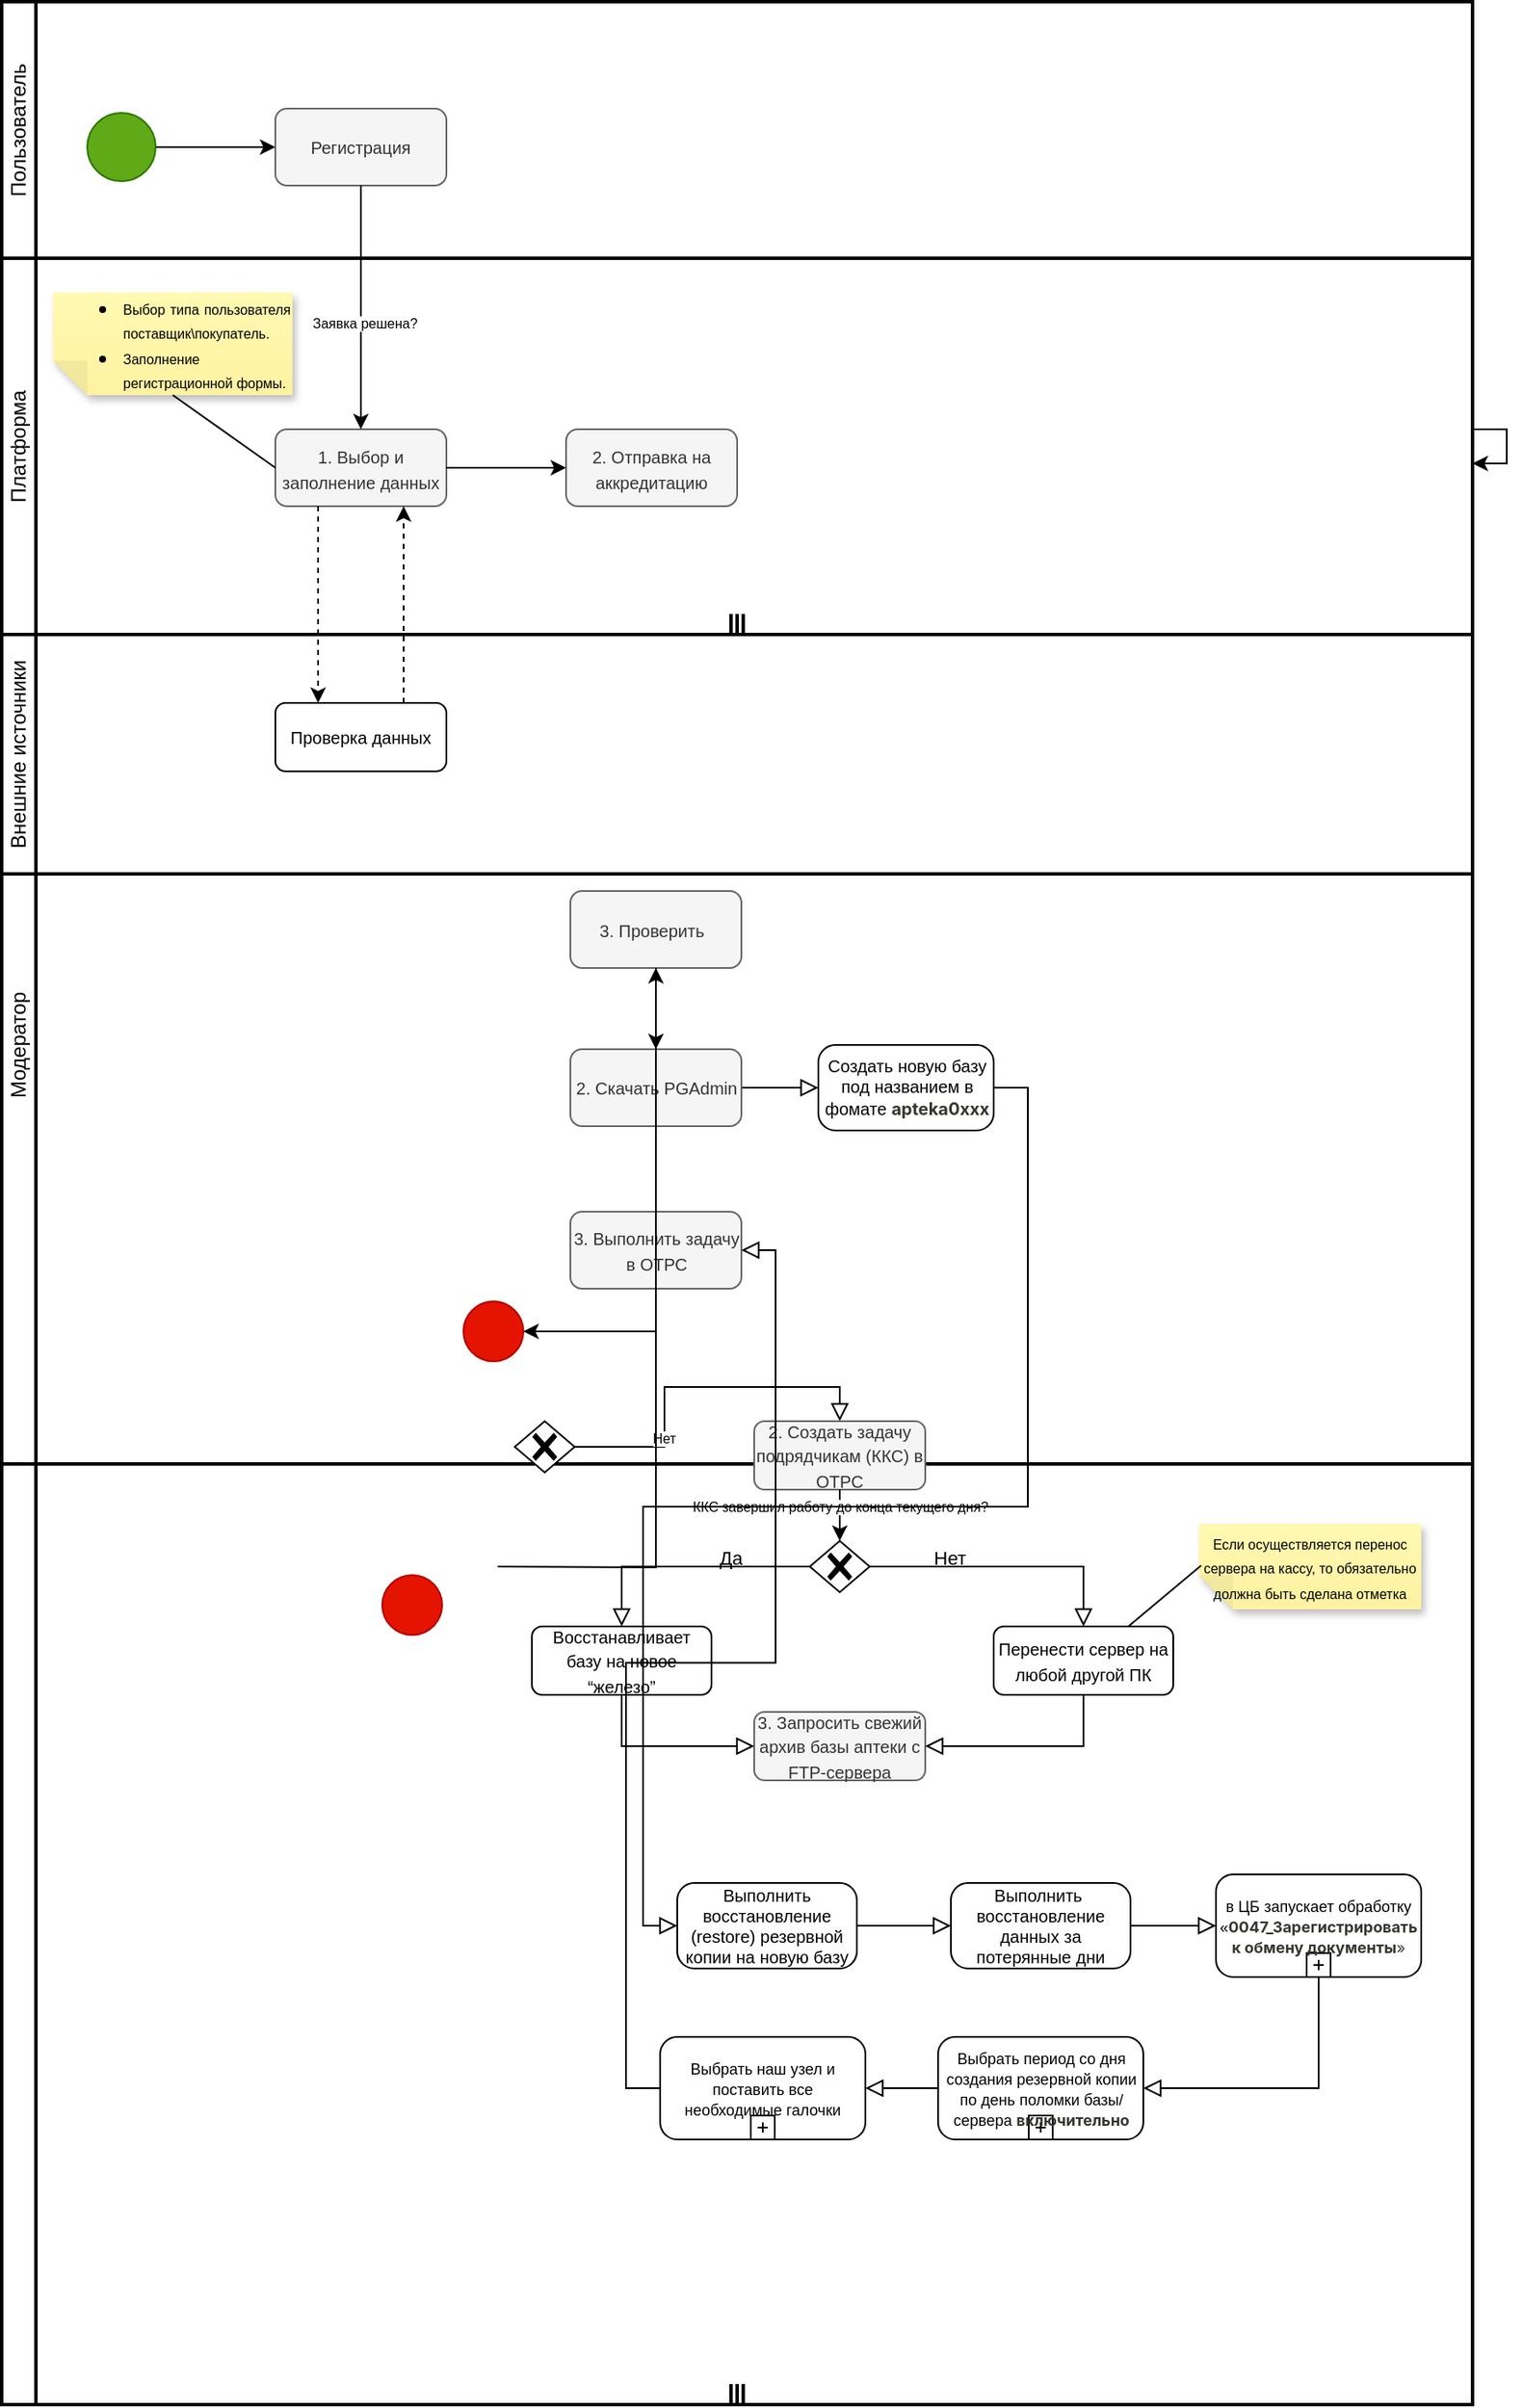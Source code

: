 <mxfile version="20.8.20" type="github">
  <diagram id="C5RBs43oDa-KdzZeNtuy" name="Page-1">
    <mxGraphModel dx="1050" dy="549" grid="1" gridSize="10" guides="1" tooltips="1" connect="1" arrows="1" fold="1" page="1" pageScale="1" pageWidth="827" pageHeight="1169" math="0" shadow="0">
      <root>
        <mxCell id="WIyWlLk6GJQsqaUBKTNV-0" />
        <mxCell id="WIyWlLk6GJQsqaUBKTNV-1" parent="WIyWlLk6GJQsqaUBKTNV-0" />
        <mxCell id="YFnsuhwOAYmH7LEvqakk-98" value="" style="shape=mxgraph.bpmn.swimlane;html=1;startSize=20;horizontal=0;swimlaneLine=1;collapsible=0;fontStyle=0;swimlaneFillColor=#ffffff;strokeWidth=2;isCollection=1;whiteSpace=wrap;" vertex="1" parent="WIyWlLk6GJQsqaUBKTNV-1">
          <mxGeometry x="40" y="895" width="860" height="550" as="geometry" />
        </mxCell>
        <mxCell id="YFnsuhwOAYmH7LEvqakk-201" value="" style="swimlane;html=1;startSize=20;fontStyle=0;collapsible=0;horizontal=0;swimlaneLine=1;swimlaneFillColor=#ffffff;strokeWidth=2;whiteSpace=wrap;" vertex="1" parent="WIyWlLk6GJQsqaUBKTNV-1">
          <mxGeometry x="40" y="550" width="860" height="345" as="geometry" />
        </mxCell>
        <UserObject label="Модератор" placeholders="1" name="Variable" id="YFnsuhwOAYmH7LEvqakk-203">
          <mxCell style="text;html=1;strokeColor=none;fillColor=none;align=center;verticalAlign=middle;whiteSpace=wrap;overflow=hidden;rotation=-90;" vertex="1" parent="YFnsuhwOAYmH7LEvqakk-201">
            <mxGeometry x="-30" y="90" width="80" height="20" as="geometry" />
          </mxCell>
        </UserObject>
        <mxCell id="YFnsuhwOAYmH7LEvqakk-167" value="&lt;span style=&quot;font-size: 10px;&quot;&gt;3. Проверить&amp;nbsp;&amp;nbsp;&lt;/span&gt;" style="rounded=1;whiteSpace=wrap;html=1;fontSize=12;glass=0;strokeWidth=1;shadow=0;fillColor=#f5f5f5;fontColor=#333333;strokeColor=#666666;" vertex="1" parent="YFnsuhwOAYmH7LEvqakk-201">
          <mxGeometry x="332.5" y="10" width="100" height="45" as="geometry" />
        </mxCell>
        <mxCell id="YFnsuhwOAYmH7LEvqakk-168" value="&lt;font style=&quot;font-size: 10px;&quot;&gt;Создать новую базу под названием в фомате &lt;strong style=&quot;box-sizing: border-box; -webkit-print-color-adjust: exact; color: rgb(55, 53, 47); font-family: ui-sans-serif, -apple-system, BlinkMacSystemFont, &amp;quot;Segoe UI&amp;quot;, Helvetica, &amp;quot;Apple Color Emoji&amp;quot;, Arial, sans-serif, &amp;quot;Segoe UI Emoji&amp;quot;, &amp;quot;Segoe UI Symbol&amp;quot;; text-align: left;&quot;&gt;apteka0xxx&lt;/strong&gt;&lt;/font&gt;" style="points=[[0.25,0,0],[0.5,0,0],[0.75,0,0],[1,0.25,0],[1,0.5,0],[1,0.75,0],[0.75,1,0],[0.5,1,0],[0.25,1,0],[0,0.75,0],[0,0.5,0],[0,0.25,0]];shape=mxgraph.bpmn.task;whiteSpace=wrap;rectStyle=rounded;size=10;html=1;taskMarker=abstract;fontSize=10;" vertex="1" parent="YFnsuhwOAYmH7LEvqakk-201">
          <mxGeometry x="477.5" y="100" width="102.5" height="50" as="geometry" />
        </mxCell>
        <mxCell id="YFnsuhwOAYmH7LEvqakk-169" value="" style="edgeStyle=orthogonalEdgeStyle;rounded=0;orthogonalLoop=1;jettySize=auto;html=1;fontSize=10;entryX=0.5;entryY=0;entryDx=0;entryDy=0;exitX=0.5;exitY=1;exitDx=0;exitDy=0;" edge="1" parent="YFnsuhwOAYmH7LEvqakk-201" source="YFnsuhwOAYmH7LEvqakk-167" target="YFnsuhwOAYmH7LEvqakk-183">
          <mxGeometry relative="1" as="geometry" />
        </mxCell>
        <mxCell id="YFnsuhwOAYmH7LEvqakk-170" value="" style="edgeStyle=orthogonalEdgeStyle;rounded=0;html=1;jettySize=auto;orthogonalLoop=1;fontSize=11;endArrow=block;endFill=0;endSize=8;strokeWidth=1;shadow=0;labelBackgroundColor=none;entryX=0;entryY=0.5;entryDx=0;entryDy=0;exitX=1;exitY=0.5;exitDx=0;exitDy=0;entryPerimeter=0;" edge="1" parent="YFnsuhwOAYmH7LEvqakk-201" source="YFnsuhwOAYmH7LEvqakk-183" target="YFnsuhwOAYmH7LEvqakk-168">
          <mxGeometry x="-0.303" y="-10" relative="1" as="geometry">
            <mxPoint as="offset" />
            <mxPoint x="392.5" y="80" as="sourcePoint" />
            <mxPoint x="392.5" y="120" as="targetPoint" />
          </mxGeometry>
        </mxCell>
        <mxCell id="YFnsuhwOAYmH7LEvqakk-181" value="&lt;font style=&quot;font-size: 10px;&quot;&gt;3. Выполнить&amp;nbsp;задачу в ОТРС&lt;/font&gt;" style="rounded=1;whiteSpace=wrap;html=1;fontSize=12;glass=0;strokeWidth=1;shadow=0;fillColor=#f5f5f5;fontColor=#333333;strokeColor=#666666;" vertex="1" parent="YFnsuhwOAYmH7LEvqakk-201">
          <mxGeometry x="332.5" y="197.5" width="100" height="45" as="geometry" />
        </mxCell>
        <mxCell id="YFnsuhwOAYmH7LEvqakk-183" value="&lt;font style=&quot;font-size: 10px;&quot;&gt;2.&amp;nbsp;Скачать&amp;nbsp;PGAdmin&lt;/font&gt;" style="rounded=1;whiteSpace=wrap;html=1;fontSize=12;glass=0;strokeWidth=1;shadow=0;fillColor=#f5f5f5;fontColor=#333333;strokeColor=#666666;" vertex="1" parent="YFnsuhwOAYmH7LEvqakk-201">
          <mxGeometry x="332.5" y="102.5" width="100" height="45" as="geometry" />
        </mxCell>
        <mxCell id="YFnsuhwOAYmH7LEvqakk-184" style="edgeStyle=orthogonalEdgeStyle;rounded=0;orthogonalLoop=1;jettySize=auto;html=1;entryX=1;entryY=0.5;entryDx=0;entryDy=0;entryPerimeter=0;fontSize=10;exitX=0.5;exitY=1;exitDx=0;exitDy=0;" edge="1" parent="YFnsuhwOAYmH7LEvqakk-201" source="YFnsuhwOAYmH7LEvqakk-181" target="YFnsuhwOAYmH7LEvqakk-185">
          <mxGeometry relative="1" as="geometry">
            <mxPoint x="295" y="210" as="sourcePoint" />
          </mxGeometry>
        </mxCell>
        <mxCell id="YFnsuhwOAYmH7LEvqakk-185" value="" style="points=[[0.145,0.145,0],[0.5,0,0],[0.855,0.145,0],[1,0.5,0],[0.855,0.855,0],[0.5,1,0],[0.145,0.855,0],[0,0.5,0]];shape=mxgraph.bpmn.event;html=1;verticalLabelPosition=bottom;labelBackgroundColor=#ffffff;verticalAlign=top;align=center;perimeter=ellipsePerimeter;outlineConnect=0;aspect=fixed;outline=standard;symbol=general;fillColor=#e51400;fontColor=#ffffff;strokeColor=#B20000;" vertex="1" parent="YFnsuhwOAYmH7LEvqakk-201">
          <mxGeometry x="270" y="250" width="35" height="35" as="geometry" />
        </mxCell>
        <mxCell id="YFnsuhwOAYmH7LEvqakk-190" value="" style="swimlane;html=1;startSize=20;fontStyle=0;collapsible=0;horizontal=0;swimlaneLine=1;swimlaneFillColor=#ffffff;strokeWidth=2;whiteSpace=wrap;" vertex="1" parent="WIyWlLk6GJQsqaUBKTNV-1">
          <mxGeometry x="40" y="410" width="860" height="140" as="geometry" />
        </mxCell>
        <mxCell id="YFnsuhwOAYmH7LEvqakk-106" value="&lt;font style=&quot;font-size: 10px;&quot;&gt;Проверка данных&lt;/font&gt;" style="rounded=1;whiteSpace=wrap;html=1;fontSize=12;glass=0;strokeWidth=1;shadow=0;" vertex="1" parent="YFnsuhwOAYmH7LEvqakk-190">
          <mxGeometry x="160" y="40" width="100" height="40" as="geometry" />
        </mxCell>
        <UserObject label="Внешние источники" placeholders="1" name="Variable" id="YFnsuhwOAYmH7LEvqakk-202">
          <mxCell style="text;html=1;strokeColor=none;fillColor=none;align=center;verticalAlign=middle;whiteSpace=wrap;overflow=hidden;rotation=-90;" vertex="1" parent="YFnsuhwOAYmH7LEvqakk-190">
            <mxGeometry x="-55" y="60" width="130" height="20" as="geometry" />
          </mxCell>
        </UserObject>
        <mxCell id="YFnsuhwOAYmH7LEvqakk-93" value="" style="swimlane;html=1;startSize=20;fontStyle=0;collapsible=0;horizontal=0;swimlaneLine=1;swimlaneFillColor=#ffffff;strokeWidth=2;whiteSpace=wrap;" vertex="1" parent="WIyWlLk6GJQsqaUBKTNV-1">
          <mxGeometry x="40" y="40" width="860" height="150" as="geometry" />
        </mxCell>
        <mxCell id="YFnsuhwOAYmH7LEvqakk-94" style="edgeStyle=orthogonalEdgeStyle;rounded=0;orthogonalLoop=1;jettySize=auto;html=1;entryX=0;entryY=0.5;entryDx=0;entryDy=0;" edge="1" parent="YFnsuhwOAYmH7LEvqakk-93" source="YFnsuhwOAYmH7LEvqakk-95" target="YFnsuhwOAYmH7LEvqakk-96">
          <mxGeometry relative="1" as="geometry">
            <mxPoint x="150" y="85" as="targetPoint" />
          </mxGeometry>
        </mxCell>
        <mxCell id="YFnsuhwOAYmH7LEvqakk-95" value="" style="points=[[0.145,0.145,0],[0.5,0,0],[0.855,0.145,0],[1,0.5,0],[0.855,0.855,0],[0.5,1,0],[0.145,0.855,0],[0,0.5,0]];shape=mxgraph.bpmn.event;html=1;verticalLabelPosition=bottom;labelBackgroundColor=#ffffff;verticalAlign=top;align=center;perimeter=ellipsePerimeter;outlineConnect=0;aspect=fixed;outline=standard;symbol=general;fillColor=#60a917;fontColor=#ffffff;strokeColor=#2D7600;" vertex="1" parent="YFnsuhwOAYmH7LEvqakk-93">
          <mxGeometry x="50" y="65" width="40" height="40" as="geometry" />
        </mxCell>
        <mxCell id="YFnsuhwOAYmH7LEvqakk-96" value="&lt;font style=&quot;font-size: 10px;&quot;&gt;Регистрация&lt;/font&gt;" style="rounded=1;whiteSpace=wrap;html=1;fontSize=12;glass=0;strokeWidth=1;shadow=0;fillColor=#f5f5f5;fontColor=#333333;strokeColor=#666666;" vertex="1" parent="YFnsuhwOAYmH7LEvqakk-93">
          <mxGeometry x="160" y="62.5" width="100" height="45" as="geometry" />
        </mxCell>
        <UserObject label="Пользователь" placeholders="1" name="Variable" id="YFnsuhwOAYmH7LEvqakk-187">
          <mxCell style="text;html=1;strokeColor=none;fillColor=none;align=center;verticalAlign=middle;whiteSpace=wrap;overflow=hidden;rotation=-90;" vertex="1" parent="YFnsuhwOAYmH7LEvqakk-93">
            <mxGeometry x="-30" y="65" width="80" height="20" as="geometry" />
          </mxCell>
        </UserObject>
        <mxCell id="YFnsuhwOAYmH7LEvqakk-97" value="" style="shape=mxgraph.bpmn.swimlane;html=1;startSize=20;horizontal=0;swimlaneLine=1;collapsible=0;fontStyle=0;swimlaneFillColor=#ffffff;strokeWidth=2;isCollection=1;whiteSpace=wrap;" vertex="1" parent="WIyWlLk6GJQsqaUBKTNV-1">
          <mxGeometry x="40" y="190" width="860" height="220" as="geometry" />
        </mxCell>
        <mxCell id="YFnsuhwOAYmH7LEvqakk-99" value="&lt;span style=&quot;font-size: 10px;&quot;&gt;1. Выбор и заполнение данных&lt;/span&gt;" style="rounded=1;whiteSpace=wrap;html=1;fontSize=12;glass=0;strokeWidth=1;shadow=0;fillColor=#f5f5f5;fontColor=#333333;strokeColor=#666666;" vertex="1" parent="WIyWlLk6GJQsqaUBKTNV-1">
          <mxGeometry x="200" y="290" width="100" height="45" as="geometry" />
        </mxCell>
        <mxCell id="YFnsuhwOAYmH7LEvqakk-100" value="" style="rounded=0;html=1;jettySize=auto;orthogonalLoop=1;fontSize=11;endArrow=block;endFill=0;endSize=8;strokeWidth=1;shadow=0;labelBackgroundColor=none;edgeStyle=orthogonalEdgeStyle;exitX=1;exitY=0.5;exitDx=0;exitDy=0;exitPerimeter=0;entryX=0.5;entryY=0;entryDx=0;entryDy=0;" edge="1" parent="WIyWlLk6GJQsqaUBKTNV-1" source="YFnsuhwOAYmH7LEvqakk-110" target="YFnsuhwOAYmH7LEvqakk-107">
          <mxGeometry relative="1" as="geometry" />
        </mxCell>
        <mxCell id="YFnsuhwOAYmH7LEvqakk-101" value="Нет" style="edgeLabel;html=1;align=center;verticalAlign=middle;resizable=0;points=[];fontSize=8;" vertex="1" connectable="0" parent="YFnsuhwOAYmH7LEvqakk-100">
          <mxGeometry x="-0.446" y="1" relative="1" as="geometry">
            <mxPoint as="offset" />
          </mxGeometry>
        </mxCell>
        <mxCell id="YFnsuhwOAYmH7LEvqakk-102" value="&lt;font style=&quot;font-size: 10px;&quot;&gt;Восстанавливает базу на новое “железо”&lt;/font&gt;" style="rounded=1;whiteSpace=wrap;html=1;fontSize=12;glass=0;strokeWidth=1;shadow=0;" vertex="1" parent="WIyWlLk6GJQsqaUBKTNV-1">
          <mxGeometry x="350" y="990" width="105" height="40" as="geometry" />
        </mxCell>
        <mxCell id="YFnsuhwOAYmH7LEvqakk-103" value="Да" style="edgeStyle=orthogonalEdgeStyle;rounded=0;html=1;jettySize=auto;orthogonalLoop=1;fontSize=11;endArrow=block;endFill=0;endSize=8;strokeWidth=1;shadow=0;labelBackgroundColor=none;exitX=0;exitY=0.5;exitDx=0;exitDy=0;exitPerimeter=0;entryX=0.5;entryY=0;entryDx=0;entryDy=0;" edge="1" parent="WIyWlLk6GJQsqaUBKTNV-1" source="YFnsuhwOAYmH7LEvqakk-116" target="YFnsuhwOAYmH7LEvqakk-102">
          <mxGeometry x="-0.357" y="-5" relative="1" as="geometry">
            <mxPoint as="offset" />
          </mxGeometry>
        </mxCell>
        <mxCell id="YFnsuhwOAYmH7LEvqakk-107" value="&lt;font style=&quot;font-size: 10px;&quot;&gt;2. Создать задачу подрядчикам (ККС) в ОТРС&lt;/font&gt;" style="rounded=1;whiteSpace=wrap;html=1;fontSize=12;glass=0;strokeWidth=1;shadow=0;fillColor=#f5f5f5;fontColor=#333333;strokeColor=#666666;" vertex="1" parent="WIyWlLk6GJQsqaUBKTNV-1">
          <mxGeometry x="480" y="870" width="100" height="40" as="geometry" />
        </mxCell>
        <mxCell id="YFnsuhwOAYmH7LEvqakk-111" value="&lt;div style=&quot;text-align: justify;&quot;&gt;&lt;ul&gt;&lt;li&gt;&lt;span style=&quot;background-color: initial;&quot;&gt;&lt;font style=&quot;font-size: 8px;&quot;&gt;Выбор типа пользователя поставщик\покупатель.&lt;/font&gt;&lt;/span&gt;&lt;/li&gt;&lt;li&gt;&lt;span style=&quot;background-color: initial;&quot;&gt;&lt;font style=&quot;font-size: 8px;&quot;&gt;Заполнение регистрационной формы.&lt;/font&gt;&lt;/span&gt;&lt;/li&gt;&lt;/ul&gt;&lt;/div&gt;" style="shape=note;whiteSpace=wrap;html=1;backgroundOutline=1;fontColor=#000000;darkOpacity=0.05;fillColor=#FFF9B2;strokeColor=none;fillStyle=solid;direction=west;gradientDirection=north;gradientColor=#FFF2A1;shadow=1;size=20;pointerEvents=1;" vertex="1" parent="WIyWlLk6GJQsqaUBKTNV-1">
          <mxGeometry x="70" y="210" width="140" height="60" as="geometry" />
        </mxCell>
        <mxCell id="YFnsuhwOAYmH7LEvqakk-112" value="" style="endArrow=none;html=1;rounded=0;fontSize=8;entryX=0;entryY=0;entryDx=70;entryDy=0;entryPerimeter=0;exitX=0;exitY=0.5;exitDx=0;exitDy=0;" edge="1" parent="WIyWlLk6GJQsqaUBKTNV-1" source="YFnsuhwOAYmH7LEvqakk-99" target="YFnsuhwOAYmH7LEvqakk-111">
          <mxGeometry width="50" height="50" relative="1" as="geometry">
            <mxPoint x="340" y="370" as="sourcePoint" />
            <mxPoint x="390" y="320" as="targetPoint" />
            <Array as="points" />
          </mxGeometry>
        </mxCell>
        <mxCell id="YFnsuhwOAYmH7LEvqakk-113" value="" style="points=[[0.145,0.145,0],[0.5,0,0],[0.855,0.145,0],[1,0.5,0],[0.855,0.855,0],[0.5,1,0],[0.145,0.855,0],[0,0.5,0]];shape=mxgraph.bpmn.event;html=1;verticalLabelPosition=bottom;labelBackgroundColor=#ffffff;verticalAlign=top;align=center;perimeter=ellipsePerimeter;outlineConnect=0;aspect=fixed;outline=standard;symbol=general;fillColor=#e51400;fontColor=#ffffff;strokeColor=#B20000;" vertex="1" parent="WIyWlLk6GJQsqaUBKTNV-1">
          <mxGeometry x="262.5" y="960" width="35" height="35" as="geometry" />
        </mxCell>
        <mxCell id="YFnsuhwOAYmH7LEvqakk-116" value="" style="points=[[0.25,0.25,0],[0.5,0,0],[0.75,0.25,0],[1,0.5,0],[0.75,0.75,0],[0.5,1,0],[0.25,0.75,0],[0,0.5,0]];shape=mxgraph.bpmn.gateway2;html=1;verticalLabelPosition=bottom;labelBackgroundColor=#ffffff;verticalAlign=top;align=center;perimeter=rhombusPerimeter;outlineConnect=0;outline=none;symbol=none;gwType=exclusive;" vertex="1" parent="WIyWlLk6GJQsqaUBKTNV-1">
          <mxGeometry x="512.5" y="940" width="35" height="30" as="geometry" />
        </mxCell>
        <mxCell id="YFnsuhwOAYmH7LEvqakk-117" value="" style="edgeStyle=orthogonalEdgeStyle;rounded=0;orthogonalLoop=1;jettySize=auto;html=1;fontSize=8;entryX=0.5;entryY=0;entryDx=0;entryDy=0;entryPerimeter=0;exitX=0.5;exitY=1;exitDx=0;exitDy=0;" edge="1" parent="WIyWlLk6GJQsqaUBKTNV-1" source="YFnsuhwOAYmH7LEvqakk-107" target="YFnsuhwOAYmH7LEvqakk-116">
          <mxGeometry relative="1" as="geometry">
            <mxPoint x="420" y="830" as="sourcePoint" />
            <mxPoint x="420" y="870" as="targetPoint" />
            <Array as="points" />
          </mxGeometry>
        </mxCell>
        <mxCell id="YFnsuhwOAYmH7LEvqakk-118" value="ККС&amp;nbsp;завершил работу до конца текущего дня?" style="edgeLabel;html=1;align=center;verticalAlign=middle;resizable=0;points=[];fontSize=8;" vertex="1" connectable="0" parent="YFnsuhwOAYmH7LEvqakk-117">
          <mxGeometry x="0.139" y="1" relative="1" as="geometry">
            <mxPoint x="-1" y="-7" as="offset" />
          </mxGeometry>
        </mxCell>
        <mxCell id="YFnsuhwOAYmH7LEvqakk-119" value="&lt;font style=&quot;font-size: 10px;&quot;&gt;Перенести сервер на любой другой ПК&lt;/font&gt;" style="rounded=1;whiteSpace=wrap;html=1;fontSize=12;glass=0;strokeWidth=1;shadow=0;" vertex="1" parent="WIyWlLk6GJQsqaUBKTNV-1">
          <mxGeometry x="620" y="990" width="105" height="40" as="geometry" />
        </mxCell>
        <mxCell id="YFnsuhwOAYmH7LEvqakk-120" value="Нет" style="edgeStyle=orthogonalEdgeStyle;rounded=0;html=1;jettySize=auto;orthogonalLoop=1;fontSize=11;endArrow=block;endFill=0;endSize=8;strokeWidth=1;shadow=0;labelBackgroundColor=none;exitX=1;exitY=0.5;exitDx=0;exitDy=0;exitPerimeter=0;entryX=0.5;entryY=0;entryDx=0;entryDy=0;" edge="1" parent="WIyWlLk6GJQsqaUBKTNV-1" source="YFnsuhwOAYmH7LEvqakk-116" target="YFnsuhwOAYmH7LEvqakk-119">
          <mxGeometry x="-0.428" y="5" relative="1" as="geometry">
            <mxPoint as="offset" />
            <mxPoint x="535" y="1035" as="sourcePoint" />
            <mxPoint x="413" y="1060" as="targetPoint" />
          </mxGeometry>
        </mxCell>
        <mxCell id="YFnsuhwOAYmH7LEvqakk-121" value="&lt;font style=&quot;font-size: 8px;&quot;&gt;Если осуществляется перенос сервера на кассу, то обязательно должна быть сделана отметка&lt;/font&gt;&lt;div style=&quot;text-align: justify;&quot;&gt;&lt;/div&gt;" style="shape=note;whiteSpace=wrap;html=1;backgroundOutline=1;fontColor=#000000;darkOpacity=0.05;fillColor=#FFF9B2;strokeColor=none;fillStyle=solid;direction=west;gradientDirection=north;gradientColor=#FFF2A1;shadow=1;size=20;pointerEvents=1;" vertex="1" parent="WIyWlLk6GJQsqaUBKTNV-1">
          <mxGeometry x="740" y="930" width="130" height="50" as="geometry" />
        </mxCell>
        <mxCell id="YFnsuhwOAYmH7LEvqakk-122" value="" style="endArrow=none;html=1;rounded=0;fontSize=8;exitX=0.75;exitY=0;exitDx=0;exitDy=0;entryX=0.99;entryY=0.512;entryDx=0;entryDy=0;entryPerimeter=0;" edge="1" parent="WIyWlLk6GJQsqaUBKTNV-1" source="YFnsuhwOAYmH7LEvqakk-119" target="YFnsuhwOAYmH7LEvqakk-121">
          <mxGeometry width="50" height="50" relative="1" as="geometry">
            <mxPoint x="735" y="1015" as="sourcePoint" />
            <mxPoint x="760" y="970" as="targetPoint" />
            <Array as="points" />
          </mxGeometry>
        </mxCell>
        <mxCell id="YFnsuhwOAYmH7LEvqakk-124" value="&lt;font style=&quot;font-size: 10px;&quot;&gt;&lt;font style=&quot;&quot;&gt;3. Запросить&amp;nbsp;&lt;/font&gt;свежий архив базы аптеки с FTP-сервера&lt;/font&gt;" style="rounded=1;whiteSpace=wrap;html=1;fontSize=12;glass=0;strokeWidth=1;shadow=0;fillColor=#f5f5f5;fontColor=#333333;strokeColor=#666666;" vertex="1" parent="WIyWlLk6GJQsqaUBKTNV-1">
          <mxGeometry x="480" y="1040" width="100" height="40" as="geometry" />
        </mxCell>
        <mxCell id="YFnsuhwOAYmH7LEvqakk-126" value="" style="edgeStyle=orthogonalEdgeStyle;rounded=0;html=1;jettySize=auto;orthogonalLoop=1;fontSize=11;endArrow=block;endFill=0;endSize=8;strokeWidth=1;shadow=0;labelBackgroundColor=none;exitX=0.5;exitY=1;exitDx=0;exitDy=0;entryX=0;entryY=0.5;entryDx=0;entryDy=0;" edge="1" parent="WIyWlLk6GJQsqaUBKTNV-1" source="YFnsuhwOAYmH7LEvqakk-102" target="YFnsuhwOAYmH7LEvqakk-124">
          <mxGeometry x="-0.303" y="-10" relative="1" as="geometry">
            <mxPoint as="offset" />
            <mxPoint x="515" y="975" as="sourcePoint" />
            <mxPoint x="413" y="1000" as="targetPoint" />
          </mxGeometry>
        </mxCell>
        <mxCell id="YFnsuhwOAYmH7LEvqakk-127" value="" style="edgeStyle=orthogonalEdgeStyle;rounded=0;html=1;jettySize=auto;orthogonalLoop=1;fontSize=11;endArrow=block;endFill=0;endSize=8;strokeWidth=1;shadow=0;labelBackgroundColor=none;exitX=0.5;exitY=1;exitDx=0;exitDy=0;entryX=1;entryY=0.5;entryDx=0;entryDy=0;" edge="1" parent="WIyWlLk6GJQsqaUBKTNV-1" source="YFnsuhwOAYmH7LEvqakk-119" target="YFnsuhwOAYmH7LEvqakk-124">
          <mxGeometry x="-0.303" y="-10" relative="1" as="geometry">
            <mxPoint as="offset" />
            <mxPoint x="413" y="1040" as="sourcePoint" />
            <mxPoint x="490" y="1070" as="targetPoint" />
          </mxGeometry>
        </mxCell>
        <mxCell id="YFnsuhwOAYmH7LEvqakk-165" style="edgeStyle=orthogonalEdgeStyle;rounded=0;orthogonalLoop=1;jettySize=auto;html=1;fontSize=10;" edge="1" parent="WIyWlLk6GJQsqaUBKTNV-1" target="YFnsuhwOAYmH7LEvqakk-167">
          <mxGeometry relative="1" as="geometry">
            <mxPoint x="330.0" y="955" as="sourcePoint" />
          </mxGeometry>
        </mxCell>
        <mxCell id="YFnsuhwOAYmH7LEvqakk-171" value="&lt;font style=&quot;font-size: 10px;&quot;&gt;Выполнить восстановление (restore) резервной копии на новую базу&lt;/font&gt;" style="points=[[0.25,0,0],[0.5,0,0],[0.75,0,0],[1,0.25,0],[1,0.5,0],[1,0.75,0],[0.75,1,0],[0.5,1,0],[0.25,1,0],[0,0.75,0],[0,0.5,0],[0,0.25,0]];shape=mxgraph.bpmn.task;whiteSpace=wrap;rectStyle=rounded;size=10;html=1;taskMarker=abstract;fontSize=10;" vertex="1" parent="WIyWlLk6GJQsqaUBKTNV-1">
          <mxGeometry x="435" y="1140" width="105" height="50" as="geometry" />
        </mxCell>
        <mxCell id="YFnsuhwOAYmH7LEvqakk-172" value="" style="edgeStyle=orthogonalEdgeStyle;rounded=0;html=1;jettySize=auto;orthogonalLoop=1;fontSize=11;endArrow=block;endFill=0;endSize=8;strokeWidth=1;shadow=0;labelBackgroundColor=none;entryX=0;entryY=0.5;entryDx=0;entryDy=0;exitX=1;exitY=0.5;exitDx=0;exitDy=0;entryPerimeter=0;exitPerimeter=0;" edge="1" parent="WIyWlLk6GJQsqaUBKTNV-1" source="YFnsuhwOAYmH7LEvqakk-168" target="YFnsuhwOAYmH7LEvqakk-171">
          <mxGeometry x="-0.303" y="-10" relative="1" as="geometry">
            <mxPoint as="offset" />
            <mxPoint x="390.5" y="1165" as="sourcePoint" />
            <mxPoint x="350" y="1160" as="targetPoint" />
          </mxGeometry>
        </mxCell>
        <mxCell id="YFnsuhwOAYmH7LEvqakk-173" value="&lt;font style=&quot;font-size: 10px;&quot;&gt;Выполнить&amp;nbsp;&lt;/font&gt; восстановление данных за потерянные дни" style="points=[[0.25,0,0],[0.5,0,0],[0.75,0,0],[1,0.25,0],[1,0.5,0],[1,0.75,0],[0.75,1,0],[0.5,1,0],[0.25,1,0],[0,0.75,0],[0,0.5,0],[0,0.25,0]];shape=mxgraph.bpmn.task;whiteSpace=wrap;rectStyle=rounded;size=10;html=1;taskMarker=abstract;fontSize=10;" vertex="1" parent="WIyWlLk6GJQsqaUBKTNV-1">
          <mxGeometry x="595" y="1140" width="105" height="50" as="geometry" />
        </mxCell>
        <mxCell id="YFnsuhwOAYmH7LEvqakk-174" value="" style="edgeStyle=orthogonalEdgeStyle;rounded=0;html=1;jettySize=auto;orthogonalLoop=1;fontSize=11;endArrow=block;endFill=0;endSize=8;strokeWidth=1;shadow=0;labelBackgroundColor=none;entryX=0;entryY=0.5;entryDx=0;entryDy=0;exitX=1;exitY=0.5;exitDx=0;exitDy=0;entryPerimeter=0;exitPerimeter=0;" edge="1" parent="WIyWlLk6GJQsqaUBKTNV-1" source="YFnsuhwOAYmH7LEvqakk-171" target="YFnsuhwOAYmH7LEvqakk-173">
          <mxGeometry x="-0.303" y="-10" relative="1" as="geometry">
            <mxPoint as="offset" />
            <mxPoint x="540" y="1165" as="sourcePoint" />
            <mxPoint x="510" y="1160" as="targetPoint" />
          </mxGeometry>
        </mxCell>
        <mxCell id="YFnsuhwOAYmH7LEvqakk-175" value="&lt;font style=&quot;font-size: 9px;&quot;&gt;в ЦБ запускает обработку «&lt;strong style=&quot;box-sizing: border-box; -webkit-print-color-adjust: exact; color: rgb(55, 53, 47); font-family: ui-sans-serif, -apple-system, BlinkMacSystemFont, &amp;quot;Segoe UI&amp;quot;, Helvetica, &amp;quot;Apple Color Emoji&amp;quot;, Arial, sans-serif, &amp;quot;Segoe UI Emoji&amp;quot;, &amp;quot;Segoe UI Symbol&amp;quot;; text-align: left;&quot;&gt;0047_Зарегистрировать к обмену документы&lt;/strong&gt;&lt;span style=&quot;color: rgb(55, 53, 47); font-family: ui-sans-serif, -apple-system, BlinkMacSystemFont, &amp;quot;Segoe UI&amp;quot;, Helvetica, &amp;quot;Apple Color Emoji&amp;quot;, Arial, sans-serif, &amp;quot;Segoe UI Emoji&amp;quot;, &amp;quot;Segoe UI Symbol&amp;quot;; text-align: left;&quot;&gt;»&lt;/span&gt;&lt;/font&gt;" style="points=[[0.25,0,0],[0.5,0,0],[0.75,0,0],[1,0.25,0],[1,0.5,0],[1,0.75,0],[0.75,1,0],[0.5,1,0],[0.25,1,0],[0,0.75,0],[0,0.5,0],[0,0.25,0]];shape=mxgraph.bpmn.task;whiteSpace=wrap;rectStyle=rounded;size=10;html=1;taskMarker=abstract;isLoopSub=1;fontSize=10;" vertex="1" parent="WIyWlLk6GJQsqaUBKTNV-1">
          <mxGeometry x="750" y="1135" width="120" height="60" as="geometry" />
        </mxCell>
        <mxCell id="YFnsuhwOAYmH7LEvqakk-176" value="&lt;font style=&quot;font-size: 9px;&quot;&gt;Выбрать период со дня создания резервной копии по день поломки базы/сервера &lt;strong style=&quot;box-sizing: border-box; -webkit-print-color-adjust: exact; color: rgb(55, 53, 47); font-family: ui-sans-serif, -apple-system, BlinkMacSystemFont, &amp;quot;Segoe UI&amp;quot;, Helvetica, &amp;quot;Apple Color Emoji&amp;quot;, Arial, sans-serif, &amp;quot;Segoe UI Emoji&amp;quot;, &amp;quot;Segoe UI Symbol&amp;quot;; text-align: left;&quot;&gt;включительно&lt;/strong&gt;&lt;/font&gt;" style="points=[[0.25,0,0],[0.5,0,0],[0.75,0,0],[1,0.25,0],[1,0.5,0],[1,0.75,0],[0.75,1,0],[0.5,1,0],[0.25,1,0],[0,0.75,0],[0,0.5,0],[0,0.25,0]];shape=mxgraph.bpmn.task;whiteSpace=wrap;rectStyle=rounded;size=10;html=1;taskMarker=abstract;isLoopSub=1;fontSize=10;" vertex="1" parent="WIyWlLk6GJQsqaUBKTNV-1">
          <mxGeometry x="587.5" y="1230" width="120" height="60" as="geometry" />
        </mxCell>
        <mxCell id="YFnsuhwOAYmH7LEvqakk-177" value="&lt;font style=&quot;font-size: 9px;&quot;&gt;Выбрать наш узел и поставить все необходимые галочки&lt;/font&gt;" style="points=[[0.25,0,0],[0.5,0,0],[0.75,0,0],[1,0.25,0],[1,0.5,0],[1,0.75,0],[0.75,1,0],[0.5,1,0],[0.25,1,0],[0,0.75,0],[0,0.5,0],[0,0.25,0]];shape=mxgraph.bpmn.task;whiteSpace=wrap;rectStyle=rounded;size=10;html=1;taskMarker=abstract;isLoopSub=1;fontSize=10;" vertex="1" parent="WIyWlLk6GJQsqaUBKTNV-1">
          <mxGeometry x="425" y="1230" width="120" height="60" as="geometry" />
        </mxCell>
        <mxCell id="YFnsuhwOAYmH7LEvqakk-178" value="" style="edgeStyle=orthogonalEdgeStyle;rounded=0;html=1;jettySize=auto;orthogonalLoop=1;fontSize=11;endArrow=block;endFill=0;endSize=8;strokeWidth=1;shadow=0;labelBackgroundColor=none;entryX=0;entryY=0.5;entryDx=0;entryDy=0;exitX=1;exitY=0.5;exitDx=0;exitDy=0;entryPerimeter=0;exitPerimeter=0;" edge="1" parent="WIyWlLk6GJQsqaUBKTNV-1" source="YFnsuhwOAYmH7LEvqakk-173" target="YFnsuhwOAYmH7LEvqakk-175">
          <mxGeometry x="-0.303" y="-10" relative="1" as="geometry">
            <mxPoint as="offset" />
            <mxPoint x="550" y="1175" as="sourcePoint" />
            <mxPoint x="605" y="1175" as="targetPoint" />
          </mxGeometry>
        </mxCell>
        <mxCell id="YFnsuhwOAYmH7LEvqakk-179" value="" style="edgeStyle=orthogonalEdgeStyle;rounded=0;html=1;jettySize=auto;orthogonalLoop=1;fontSize=11;endArrow=block;endFill=0;endSize=8;strokeWidth=1;shadow=0;labelBackgroundColor=none;entryX=1;entryY=0.5;entryDx=0;entryDy=0;exitX=0.5;exitY=1;exitDx=0;exitDy=0;entryPerimeter=0;exitPerimeter=0;" edge="1" parent="WIyWlLk6GJQsqaUBKTNV-1" source="YFnsuhwOAYmH7LEvqakk-175" target="YFnsuhwOAYmH7LEvqakk-176">
          <mxGeometry x="-0.303" y="-10" relative="1" as="geometry">
            <mxPoint as="offset" />
            <mxPoint x="710" y="1175" as="sourcePoint" />
            <mxPoint x="752" y="1080" as="targetPoint" />
          </mxGeometry>
        </mxCell>
        <mxCell id="YFnsuhwOAYmH7LEvqakk-180" value="" style="edgeStyle=orthogonalEdgeStyle;rounded=0;html=1;jettySize=auto;orthogonalLoop=1;fontSize=11;endArrow=block;endFill=0;endSize=8;strokeWidth=1;shadow=0;labelBackgroundColor=none;entryX=1;entryY=0.5;entryDx=0;entryDy=0;entryPerimeter=0;exitX=0;exitY=0.5;exitDx=0;exitDy=0;exitPerimeter=0;" edge="1" parent="WIyWlLk6GJQsqaUBKTNV-1" source="YFnsuhwOAYmH7LEvqakk-176" target="YFnsuhwOAYmH7LEvqakk-177">
          <mxGeometry x="-0.303" y="-10" relative="1" as="geometry">
            <mxPoint as="offset" />
            <mxPoint x="802" y="1190" as="sourcePoint" />
            <mxPoint x="762" y="1090" as="targetPoint" />
          </mxGeometry>
        </mxCell>
        <mxCell id="YFnsuhwOAYmH7LEvqakk-182" value="" style="edgeStyle=orthogonalEdgeStyle;rounded=0;html=1;jettySize=auto;orthogonalLoop=1;fontSize=11;endArrow=block;endFill=0;endSize=8;strokeWidth=1;shadow=0;labelBackgroundColor=none;entryX=1;entryY=0.5;entryDx=0;entryDy=0;exitX=0;exitY=0.5;exitDx=0;exitDy=0;exitPerimeter=0;" edge="1" parent="WIyWlLk6GJQsqaUBKTNV-1" source="YFnsuhwOAYmH7LEvqakk-177" target="YFnsuhwOAYmH7LEvqakk-181">
          <mxGeometry x="-0.303" y="-10" relative="1" as="geometry">
            <mxPoint as="offset" />
            <mxPoint x="710" y="1175" as="sourcePoint" />
            <mxPoint x="752" y="1080" as="targetPoint" />
          </mxGeometry>
        </mxCell>
        <UserObject label="Платформа" placeholders="1" name="Variable" id="YFnsuhwOAYmH7LEvqakk-188">
          <mxCell style="text;html=1;strokeColor=none;fillColor=none;align=center;verticalAlign=middle;whiteSpace=wrap;overflow=hidden;rotation=-90;" vertex="1" parent="WIyWlLk6GJQsqaUBKTNV-1">
            <mxGeometry x="10" y="290" width="80" height="20" as="geometry" />
          </mxCell>
        </UserObject>
        <mxCell id="YFnsuhwOAYmH7LEvqakk-189" value="&lt;font style=&quot;font-size: 10px;&quot;&gt;2. Отправка на аккредитацию&lt;/font&gt;" style="rounded=1;whiteSpace=wrap;html=1;fontSize=12;glass=0;strokeWidth=1;shadow=0;fillColor=#f5f5f5;fontColor=#333333;strokeColor=#666666;" vertex="1" parent="WIyWlLk6GJQsqaUBKTNV-1">
          <mxGeometry x="370" y="290" width="100" height="45" as="geometry" />
        </mxCell>
        <mxCell id="YFnsuhwOAYmH7LEvqakk-114" value="" style="edgeStyle=orthogonalEdgeStyle;rounded=0;orthogonalLoop=1;jettySize=auto;html=1;fontSize=8;exitX=0.25;exitY=1;exitDx=0;exitDy=0;entryX=0.25;entryY=0;entryDx=0;entryDy=0;dashed=1;" edge="1" parent="WIyWlLk6GJQsqaUBKTNV-1" source="YFnsuhwOAYmH7LEvqakk-99" target="YFnsuhwOAYmH7LEvqakk-106">
          <mxGeometry relative="1" as="geometry">
            <mxPoint x="260" y="75" as="sourcePoint" />
            <mxPoint x="260" y="480" as="targetPoint" />
            <Array as="points">
              <mxPoint x="225" y="410" />
              <mxPoint x="225" y="410" />
            </Array>
          </mxGeometry>
        </mxCell>
        <mxCell id="YFnsuhwOAYmH7LEvqakk-193" value="" style="edgeStyle=orthogonalEdgeStyle;rounded=0;orthogonalLoop=1;jettySize=auto;html=1;fontSize=8;exitX=0.5;exitY=1;exitDx=0;exitDy=0;entryX=0.5;entryY=0;entryDx=0;entryDy=0;" edge="1" parent="WIyWlLk6GJQsqaUBKTNV-1" source="YFnsuhwOAYmH7LEvqakk-96" target="YFnsuhwOAYmH7LEvqakk-99">
          <mxGeometry relative="1" as="geometry">
            <mxPoint x="260" y="345" as="sourcePoint" />
            <mxPoint x="260" y="490" as="targetPoint" />
            <Array as="points" />
          </mxGeometry>
        </mxCell>
        <mxCell id="YFnsuhwOAYmH7LEvqakk-194" value="Заявка решена?" style="edgeLabel;html=1;align=center;verticalAlign=middle;resizable=0;points=[];fontSize=8;" vertex="1" connectable="0" parent="YFnsuhwOAYmH7LEvqakk-193">
          <mxGeometry x="0.139" y="1" relative="1" as="geometry">
            <mxPoint x="1" y="-1" as="offset" />
          </mxGeometry>
        </mxCell>
        <mxCell id="YFnsuhwOAYmH7LEvqakk-195" value="" style="edgeStyle=orthogonalEdgeStyle;rounded=0;orthogonalLoop=1;jettySize=auto;html=1;fontSize=8;exitX=1;exitY=0.5;exitDx=0;exitDy=0;entryX=0;entryY=0.5;entryDx=0;entryDy=0;" edge="1" parent="WIyWlLk6GJQsqaUBKTNV-1" source="YFnsuhwOAYmH7LEvqakk-99" target="YFnsuhwOAYmH7LEvqakk-189">
          <mxGeometry relative="1" as="geometry">
            <mxPoint x="270" y="355" as="sourcePoint" />
            <mxPoint x="270" y="500" as="targetPoint" />
            <Array as="points" />
          </mxGeometry>
        </mxCell>
        <mxCell id="YFnsuhwOAYmH7LEvqakk-197" value="" style="edgeStyle=orthogonalEdgeStyle;rounded=0;orthogonalLoop=1;jettySize=auto;html=1;fontSize=8;exitX=0.75;exitY=0;exitDx=0;exitDy=0;entryX=0.75;entryY=1;entryDx=0;entryDy=0;dashed=1;" edge="1" parent="WIyWlLk6GJQsqaUBKTNV-1" source="YFnsuhwOAYmH7LEvqakk-106" target="YFnsuhwOAYmH7LEvqakk-99">
          <mxGeometry relative="1" as="geometry">
            <mxPoint x="280" y="365" as="sourcePoint" />
            <mxPoint x="280" y="510" as="targetPoint" />
            <Array as="points" />
          </mxGeometry>
        </mxCell>
        <mxCell id="YFnsuhwOAYmH7LEvqakk-199" style="edgeStyle=orthogonalEdgeStyle;rounded=0;orthogonalLoop=1;jettySize=auto;html=1;" edge="1" parent="WIyWlLk6GJQsqaUBKTNV-1" source="YFnsuhwOAYmH7LEvqakk-97" target="YFnsuhwOAYmH7LEvqakk-97">
          <mxGeometry relative="1" as="geometry" />
        </mxCell>
        <mxCell id="YFnsuhwOAYmH7LEvqakk-110" value="" style="points=[[0.25,0.25,0],[0.5,0,0],[0.75,0.25,0],[1,0.5,0],[0.75,0.75,0],[0.5,1,0],[0.25,0.75,0],[0,0.5,0]];shape=mxgraph.bpmn.gateway2;html=1;verticalLabelPosition=bottom;labelBackgroundColor=#ffffff;verticalAlign=top;align=center;perimeter=rhombusPerimeter;outlineConnect=0;outline=none;symbol=none;gwType=exclusive;" vertex="1" parent="WIyWlLk6GJQsqaUBKTNV-1">
          <mxGeometry x="340" y="870" width="35" height="30" as="geometry" />
        </mxCell>
      </root>
    </mxGraphModel>
  </diagram>
</mxfile>
